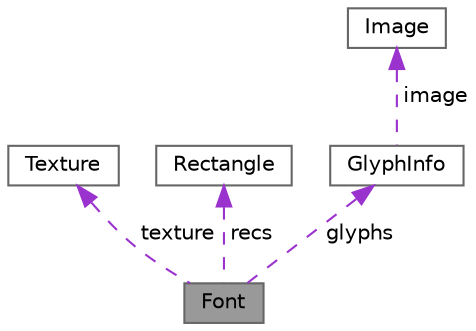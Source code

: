 digraph "Font"
{
 // INTERACTIVE_SVG=YES
 // LATEX_PDF_SIZE
  bgcolor="transparent";
  edge [fontname=Helvetica,fontsize=10,labelfontname=Helvetica,labelfontsize=10];
  node [fontname=Helvetica,fontsize=10,shape=box,height=0.2,width=0.4];
  Node1 [label="Font",height=0.2,width=0.4,color="gray40", fillcolor="grey60", style="filled", fontcolor="black",tooltip=" "];
  Node2 -> Node1 [dir="back",color="darkorchid3",style="dashed",label=" texture" ];
  Node2 [label="Texture",height=0.2,width=0.4,color="gray40", fillcolor="white", style="filled",URL="$struct_texture.html",tooltip=" "];
  Node3 -> Node1 [dir="back",color="darkorchid3",style="dashed",label=" recs" ];
  Node3 [label="Rectangle",height=0.2,width=0.4,color="gray40", fillcolor="white", style="filled",URL="$struct_rectangle.html",tooltip=" "];
  Node4 -> Node1 [dir="back",color="darkorchid3",style="dashed",label=" glyphs" ];
  Node4 [label="GlyphInfo",height=0.2,width=0.4,color="gray40", fillcolor="white", style="filled",URL="$struct_glyph_info.html",tooltip=" "];
  Node5 -> Node4 [dir="back",color="darkorchid3",style="dashed",label=" image" ];
  Node5 [label="Image",height=0.2,width=0.4,color="gray40", fillcolor="white", style="filled",URL="$struct_image.html",tooltip=" "];
}
